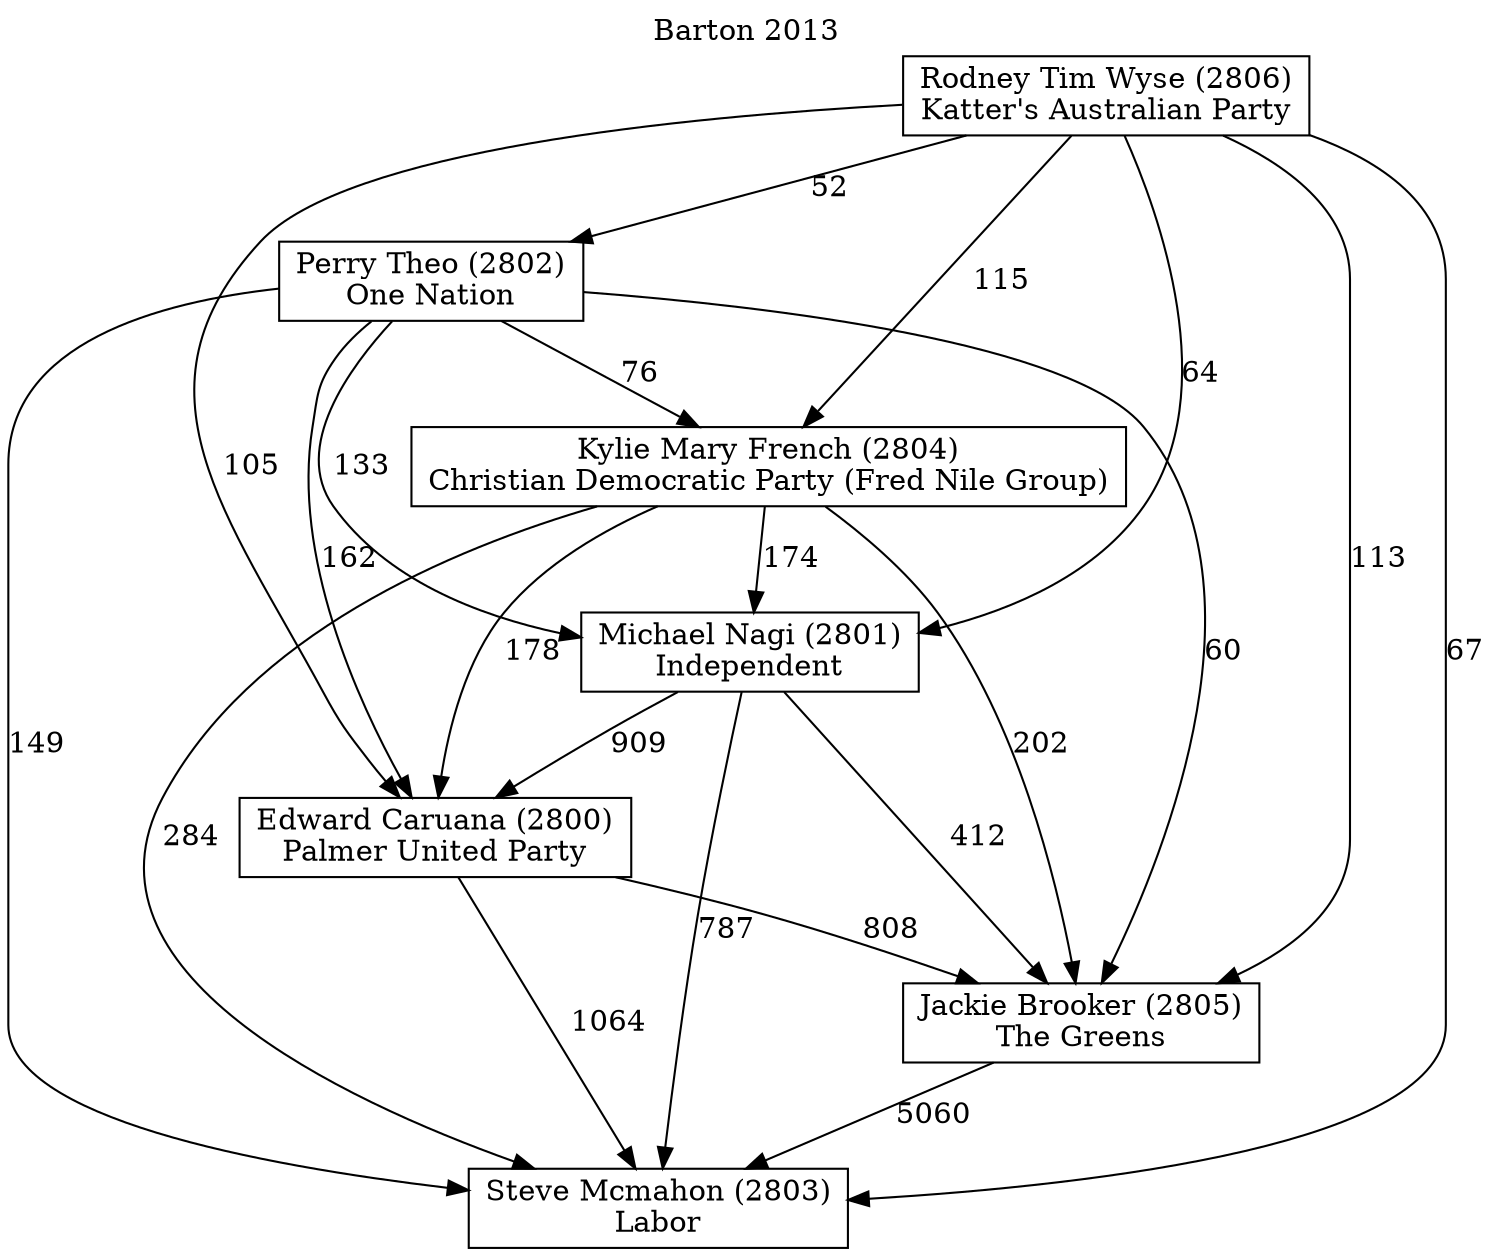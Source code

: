 // House preference flow
digraph "Steve Mcmahon (2803)_Barton_2013" {
	graph [label="Barton 2013" labelloc=t mclimit=10]
	node [shape=box]
	"Edward Caruana (2800)" [label="Edward Caruana (2800)
Palmer United Party"]
	"Jackie Brooker (2805)" [label="Jackie Brooker (2805)
The Greens"]
	"Kylie Mary French (2804)" [label="Kylie Mary French (2804)
Christian Democratic Party (Fred Nile Group)"]
	"Michael Nagi (2801)" [label="Michael Nagi (2801)
Independent"]
	"Perry Theo (2802)" [label="Perry Theo (2802)
One Nation"]
	"Rodney Tim Wyse (2806)" [label="Rodney Tim Wyse (2806)
Katter's Australian Party"]
	"Steve Mcmahon (2803)" [label="Steve Mcmahon (2803)
Labor"]
	"Edward Caruana (2800)" -> "Jackie Brooker (2805)" [label=808]
	"Edward Caruana (2800)" -> "Steve Mcmahon (2803)" [label=1064]
	"Jackie Brooker (2805)" -> "Steve Mcmahon (2803)" [label=5060]
	"Kylie Mary French (2804)" -> "Edward Caruana (2800)" [label=178]
	"Kylie Mary French (2804)" -> "Jackie Brooker (2805)" [label=202]
	"Kylie Mary French (2804)" -> "Michael Nagi (2801)" [label=174]
	"Kylie Mary French (2804)" -> "Steve Mcmahon (2803)" [label=284]
	"Michael Nagi (2801)" -> "Edward Caruana (2800)" [label=909]
	"Michael Nagi (2801)" -> "Jackie Brooker (2805)" [label=412]
	"Michael Nagi (2801)" -> "Steve Mcmahon (2803)" [label=787]
	"Perry Theo (2802)" -> "Edward Caruana (2800)" [label=162]
	"Perry Theo (2802)" -> "Jackie Brooker (2805)" [label=60]
	"Perry Theo (2802)" -> "Kylie Mary French (2804)" [label=76]
	"Perry Theo (2802)" -> "Michael Nagi (2801)" [label=133]
	"Perry Theo (2802)" -> "Steve Mcmahon (2803)" [label=149]
	"Rodney Tim Wyse (2806)" -> "Edward Caruana (2800)" [label=105]
	"Rodney Tim Wyse (2806)" -> "Jackie Brooker (2805)" [label=113]
	"Rodney Tim Wyse (2806)" -> "Kylie Mary French (2804)" [label=115]
	"Rodney Tim Wyse (2806)" -> "Michael Nagi (2801)" [label=64]
	"Rodney Tim Wyse (2806)" -> "Perry Theo (2802)" [label=52]
	"Rodney Tim Wyse (2806)" -> "Steve Mcmahon (2803)" [label=67]
}
